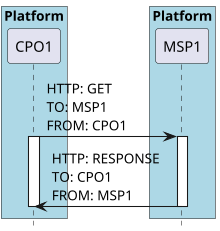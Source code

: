 @startuml
skinparam dpi 100
hide footbox

box "Platform" #LightBlue
  participant "CPO1" as CPO1
end box
box "Platform" #LightBlue
  participant "MSP1" as MSP1
end box

CPO1 -> MSP1: HTTP: GET\nTO: MSP1\nFROM: CPO1
activate CPO1
activate MSP1
MSP1 -> CPO1: HTTP: RESPONSE\nTO: CPO1\nFROM: MSP1
deactivate CPO1
deactivate MSP1
@enduml